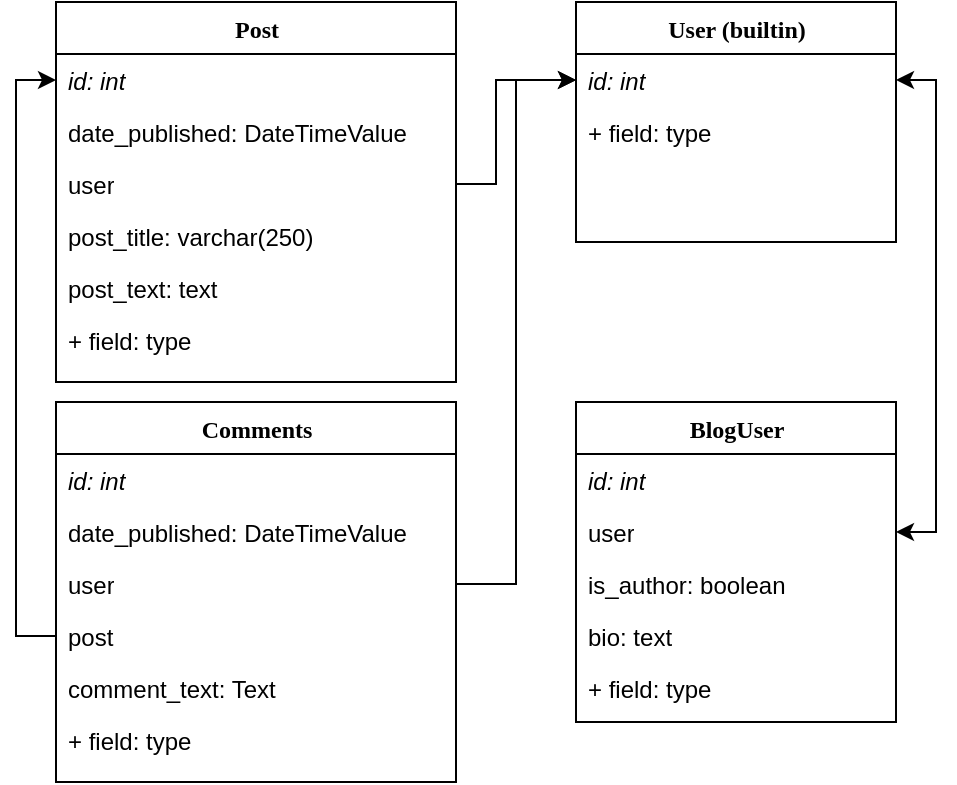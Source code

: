 <mxfile version="20.2.2" type="device" pages="2"><diagram name="models" id="9f46799a-70d6-7492-0946-bef42562c5a5"><mxGraphModel dx="513" dy="421" grid="1" gridSize="10" guides="1" tooltips="1" connect="1" arrows="1" fold="1" page="1" pageScale="1" pageWidth="1100" pageHeight="850" background="none" math="0" shadow="0"><root><mxCell id="0"/><mxCell id="1" parent="0"/><mxCell id="78961159f06e98e8-30" value="Post" style="swimlane;html=1;fontStyle=1;align=center;verticalAlign=top;childLayout=stackLayout;horizontal=1;startSize=26;horizontalStack=0;resizeParent=1;resizeLast=0;collapsible=1;marginBottom=0;swimlaneFillColor=#ffffff;rounded=0;shadow=0;comic=0;labelBackgroundColor=none;strokeWidth=1;fillColor=none;fontFamily=Verdana;fontSize=12" parent="1" vertex="1"><mxGeometry x="80" y="30" width="200" height="190" as="geometry"/></mxCell><mxCell id="78961159f06e98e8-31" value="&lt;i&gt;id: int&lt;/i&gt;" style="text;html=1;strokeColor=none;fillColor=none;align=left;verticalAlign=top;spacingLeft=4;spacingRight=4;whiteSpace=wrap;overflow=hidden;rotatable=0;points=[[0,0.5],[1,0.5]];portConstraint=eastwest;" parent="78961159f06e98e8-30" vertex="1"><mxGeometry y="26" width="200" height="26" as="geometry"/></mxCell><mxCell id="78961159f06e98e8-32" value="date_published: DateTimeValue" style="text;html=1;strokeColor=none;fillColor=none;align=left;verticalAlign=top;spacingLeft=4;spacingRight=4;whiteSpace=wrap;overflow=hidden;rotatable=0;points=[[0,0.5],[1,0.5]];portConstraint=eastwest;" parent="78961159f06e98e8-30" vertex="1"><mxGeometry y="52" width="200" height="26" as="geometry"/></mxCell><mxCell id="78961159f06e98e8-34" value="user" style="text;html=1;strokeColor=none;fillColor=none;align=left;verticalAlign=top;spacingLeft=4;spacingRight=4;whiteSpace=wrap;overflow=hidden;rotatable=0;points=[[0,0.5],[1,0.5]];portConstraint=eastwest;" parent="78961159f06e98e8-30" vertex="1"><mxGeometry y="78" width="200" height="26" as="geometry"/></mxCell><mxCell id="78961159f06e98e8-37" value="post_title: varchar(250)" style="text;html=1;strokeColor=none;fillColor=none;align=left;verticalAlign=top;spacingLeft=4;spacingRight=4;whiteSpace=wrap;overflow=hidden;rotatable=0;points=[[0,0.5],[1,0.5]];portConstraint=eastwest;" parent="78961159f06e98e8-30" vertex="1"><mxGeometry y="104" width="200" height="26" as="geometry"/></mxCell><mxCell id="78961159f06e98e8-36" value="post_text: text" style="text;html=1;strokeColor=none;fillColor=none;align=left;verticalAlign=top;spacingLeft=4;spacingRight=4;whiteSpace=wrap;overflow=hidden;rotatable=0;points=[[0,0.5],[1,0.5]];portConstraint=eastwest;" parent="78961159f06e98e8-30" vertex="1"><mxGeometry y="130" width="200" height="26" as="geometry"/></mxCell><mxCell id="U2T8T6MUIF2R7dJg7yoa-1" value="+ field: type" style="text;html=1;strokeColor=none;fillColor=none;align=left;verticalAlign=top;spacingLeft=4;spacingRight=4;whiteSpace=wrap;overflow=hidden;rotatable=0;points=[[0,0.5],[1,0.5]];portConstraint=eastwest;" parent="78961159f06e98e8-30" vertex="1"><mxGeometry y="156" width="200" height="26" as="geometry"/></mxCell><mxCell id="78961159f06e98e8-43" value="BlogUser" style="swimlane;html=1;fontStyle=1;align=center;verticalAlign=top;childLayout=stackLayout;horizontal=1;startSize=26;horizontalStack=0;resizeParent=1;resizeLast=0;collapsible=1;marginBottom=0;swimlaneFillColor=#ffffff;rounded=0;shadow=0;comic=0;labelBackgroundColor=none;strokeWidth=1;fillColor=none;fontFamily=Verdana;fontSize=12" parent="1" vertex="1"><mxGeometry x="340" y="230" width="160" height="160" as="geometry"><mxRectangle x="750" y="30" width="70" height="30" as="alternateBounds"/></mxGeometry></mxCell><mxCell id="78961159f06e98e8-44" value="&lt;i&gt;id: int&lt;/i&gt;" style="text;html=1;strokeColor=none;fillColor=none;align=left;verticalAlign=top;spacingLeft=4;spacingRight=4;whiteSpace=wrap;overflow=hidden;rotatable=0;points=[[0,0.5],[1,0.5]];portConstraint=eastwest;" parent="78961159f06e98e8-43" vertex="1"><mxGeometry y="26" width="160" height="26" as="geometry"/></mxCell><mxCell id="B7oPFtp6sQzttQAtXE6x-14" value="user" style="text;html=1;strokeColor=none;fillColor=none;align=left;verticalAlign=top;spacingLeft=4;spacingRight=4;whiteSpace=wrap;overflow=hidden;rotatable=0;points=[[0,0.5],[1,0.5]];portConstraint=eastwest;" parent="78961159f06e98e8-43" vertex="1"><mxGeometry y="52" width="160" height="26" as="geometry"/></mxCell><mxCell id="B7oPFtp6sQzttQAtXE6x-3" value="is_author: boolean" style="text;html=1;strokeColor=none;fillColor=none;align=left;verticalAlign=top;spacingLeft=4;spacingRight=4;whiteSpace=wrap;overflow=hidden;rotatable=0;points=[[0,0.5],[1,0.5]];portConstraint=eastwest;" parent="78961159f06e98e8-43" vertex="1"><mxGeometry y="78" width="160" height="26" as="geometry"/></mxCell><mxCell id="B7oPFtp6sQzttQAtXE6x-15" value="bio: text" style="text;html=1;strokeColor=none;fillColor=none;align=left;verticalAlign=top;spacingLeft=4;spacingRight=4;whiteSpace=wrap;overflow=hidden;rotatable=0;points=[[0,0.5],[1,0.5]];portConstraint=eastwest;" parent="78961159f06e98e8-43" vertex="1"><mxGeometry y="104" width="160" height="26" as="geometry"/></mxCell><mxCell id="B7oPFtp6sQzttQAtXE6x-13" value="+ field: type" style="text;html=1;strokeColor=none;fillColor=none;align=left;verticalAlign=top;spacingLeft=4;spacingRight=4;whiteSpace=wrap;overflow=hidden;rotatable=0;points=[[0,0.5],[1,0.5]];portConstraint=eastwest;" parent="78961159f06e98e8-43" vertex="1"><mxGeometry y="130" width="160" height="26" as="geometry"/></mxCell><mxCell id="78961159f06e98e8-56" value="Comments" style="swimlane;html=1;fontStyle=1;align=center;verticalAlign=top;childLayout=stackLayout;horizontal=1;startSize=26;horizontalStack=0;resizeParent=1;resizeLast=0;collapsible=1;marginBottom=0;swimlaneFillColor=#ffffff;rounded=0;shadow=0;comic=0;labelBackgroundColor=none;strokeWidth=1;fillColor=none;fontFamily=Verdana;fontSize=12" parent="1" vertex="1"><mxGeometry x="80" y="230" width="200" height="190" as="geometry"/></mxCell><mxCell id="78961159f06e98e8-57" value="&lt;i&gt;id: int&lt;/i&gt;" style="text;html=1;strokeColor=none;fillColor=none;align=left;verticalAlign=top;spacingLeft=4;spacingRight=4;whiteSpace=wrap;overflow=hidden;rotatable=0;points=[[0,0.5],[1,0.5]];portConstraint=eastwest;" parent="78961159f06e98e8-56" vertex="1"><mxGeometry y="26" width="200" height="26" as="geometry"/></mxCell><mxCell id="78961159f06e98e8-58" value="date_published: DateTimeValue" style="text;html=1;strokeColor=none;fillColor=none;align=left;verticalAlign=top;spacingLeft=4;spacingRight=4;whiteSpace=wrap;overflow=hidden;rotatable=0;points=[[0,0.5],[1,0.5]];portConstraint=eastwest;" parent="78961159f06e98e8-56" vertex="1"><mxGeometry y="52" width="200" height="26" as="geometry"/></mxCell><mxCell id="78961159f06e98e8-59" value="user" style="text;html=1;strokeColor=none;fillColor=none;align=left;verticalAlign=top;spacingLeft=4;spacingRight=4;whiteSpace=wrap;overflow=hidden;rotatable=0;points=[[0,0.5],[1,0.5]];portConstraint=eastwest;" parent="78961159f06e98e8-56" vertex="1"><mxGeometry y="78" width="200" height="26" as="geometry"/></mxCell><mxCell id="78961159f06e98e8-60" value="post" style="text;html=1;strokeColor=none;fillColor=none;align=left;verticalAlign=top;spacingLeft=4;spacingRight=4;whiteSpace=wrap;overflow=hidden;rotatable=0;points=[[0,0.5],[1,0.5]];portConstraint=eastwest;" parent="78961159f06e98e8-56" vertex="1"><mxGeometry y="104" width="200" height="26" as="geometry"/></mxCell><mxCell id="78961159f06e98e8-61" value="comment_text: Text" style="text;html=1;strokeColor=none;fillColor=none;align=left;verticalAlign=top;spacingLeft=4;spacingRight=4;whiteSpace=wrap;overflow=hidden;rotatable=0;points=[[0,0.5],[1,0.5]];portConstraint=eastwest;" parent="78961159f06e98e8-56" vertex="1"><mxGeometry y="130" width="200" height="26" as="geometry"/></mxCell><mxCell id="78961159f06e98e8-62" value="+ field: type" style="text;html=1;strokeColor=none;fillColor=none;align=left;verticalAlign=top;spacingLeft=4;spacingRight=4;whiteSpace=wrap;overflow=hidden;rotatable=0;points=[[0,0.5],[1,0.5]];portConstraint=eastwest;" parent="78961159f06e98e8-56" vertex="1"><mxGeometry y="156" width="200" height="26" as="geometry"/></mxCell><mxCell id="B7oPFtp6sQzttQAtXE6x-18" style="edgeStyle=orthogonalEdgeStyle;rounded=0;orthogonalLoop=1;jettySize=auto;html=1;entryX=0;entryY=0.5;entryDx=0;entryDy=0;" parent="1" source="78961159f06e98e8-59" target="kHMSqYIH2rpGXJTLske--2" edge="1"><mxGeometry relative="1" as="geometry"/></mxCell><mxCell id="B7oPFtp6sQzttQAtXE6x-19" style="edgeStyle=orthogonalEdgeStyle;rounded=0;orthogonalLoop=1;jettySize=auto;html=1;entryX=0;entryY=0.5;entryDx=0;entryDy=0;" parent="1" source="78961159f06e98e8-34" target="kHMSqYIH2rpGXJTLske--2" edge="1"><mxGeometry relative="1" as="geometry"><Array as="points"><mxPoint x="300" y="121"/><mxPoint x="300" y="69"/></Array></mxGeometry></mxCell><mxCell id="B7oPFtp6sQzttQAtXE6x-20" style="edgeStyle=orthogonalEdgeStyle;rounded=0;orthogonalLoop=1;jettySize=auto;html=1;entryX=0;entryY=0.5;entryDx=0;entryDy=0;" parent="1" source="78961159f06e98e8-60" target="78961159f06e98e8-31" edge="1"><mxGeometry relative="1" as="geometry"/></mxCell><mxCell id="kHMSqYIH2rpGXJTLske--1" value="User (builtin)" style="swimlane;html=1;fontStyle=1;align=center;verticalAlign=top;childLayout=stackLayout;horizontal=1;startSize=26;horizontalStack=0;resizeParent=1;resizeLast=0;collapsible=1;marginBottom=0;swimlaneFillColor=#ffffff;rounded=0;shadow=0;comic=0;labelBackgroundColor=none;strokeWidth=1;fillColor=none;fontFamily=Verdana;fontSize=12" parent="1" vertex="1"><mxGeometry x="340" y="30" width="160" height="120" as="geometry"/></mxCell><mxCell id="kHMSqYIH2rpGXJTLske--2" value="&lt;i&gt;id: int&lt;/i&gt;" style="text;html=1;strokeColor=none;fillColor=none;align=left;verticalAlign=top;spacingLeft=4;spacingRight=4;whiteSpace=wrap;overflow=hidden;rotatable=0;points=[[0,0.5],[1,0.5]];portConstraint=eastwest;" parent="kHMSqYIH2rpGXJTLske--1" vertex="1"><mxGeometry y="26" width="160" height="26" as="geometry"/></mxCell><mxCell id="kHMSqYIH2rpGXJTLske--5" value="+ field: type" style="text;html=1;strokeColor=none;fillColor=none;align=left;verticalAlign=top;spacingLeft=4;spacingRight=4;whiteSpace=wrap;overflow=hidden;rotatable=0;points=[[0,0.5],[1,0.5]];portConstraint=eastwest;" parent="kHMSqYIH2rpGXJTLske--1" vertex="1"><mxGeometry y="52" width="160" height="26" as="geometry"/></mxCell><mxCell id="kHMSqYIH2rpGXJTLske--10" style="edgeStyle=orthogonalEdgeStyle;rounded=0;orthogonalLoop=1;jettySize=auto;html=1;entryX=1;entryY=0.5;entryDx=0;entryDy=0;startArrow=classic;startFill=1;exitX=1;exitY=0.5;exitDx=0;exitDy=0;" parent="1" source="B7oPFtp6sQzttQAtXE6x-14" target="kHMSqYIH2rpGXJTLske--2" edge="1"><mxGeometry relative="1" as="geometry"/></mxCell></root></mxGraphModel></diagram><diagram id="27nXmiAcE1AYHQiqNIyS" name="templates"><mxGraphModel dx="731" dy="414" grid="1" gridSize="10" guides="1" tooltips="1" connect="1" arrows="1" fold="1" page="1" pageScale="1" pageWidth="850" pageHeight="1100" math="0" shadow="0"><root><mxCell id="0"/><mxCell id="1" parent="0"/><mxCell id="jf709x8oVOcSQWJSyuRO-1" value="Classname" style="swimlane;html=1;fontStyle=1;align=center;verticalAlign=top;childLayout=stackLayout;horizontal=1;startSize=26;horizontalStack=0;resizeParent=1;resizeLast=0;collapsible=1;marginBottom=0;swimlaneFillColor=#ffffff;rounded=0;shadow=0;comic=0;labelBackgroundColor=none;strokeWidth=1;fillColor=none;fontFamily=Verdana;fontSize=12" parent="1" vertex="1"><mxGeometry x="40" y="40.0" width="160" height="216" as="geometry"/></mxCell><mxCell id="jf709x8oVOcSQWJSyuRO-2" value="id: int" style="text;html=1;strokeColor=none;fillColor=none;align=left;verticalAlign=top;spacingLeft=4;spacingRight=4;whiteSpace=wrap;overflow=hidden;rotatable=0;points=[[0,0.5],[1,0.5]];portConstraint=eastwest;" parent="jf709x8oVOcSQWJSyuRO-1" vertex="1"><mxGeometry y="26" width="160" height="26" as="geometry"/></mxCell><mxCell id="jf709x8oVOcSQWJSyuRO-3" value="name: varchar(250)" style="text;html=1;strokeColor=none;fillColor=none;align=left;verticalAlign=top;spacingLeft=4;spacingRight=4;whiteSpace=wrap;overflow=hidden;rotatable=0;points=[[0,0.5],[1,0.5]];portConstraint=eastwest;" parent="jf709x8oVOcSQWJSyuRO-1" vertex="1"><mxGeometry y="52" width="160" height="26" as="geometry"/></mxCell><mxCell id="jf709x8oVOcSQWJSyuRO-4" value="bio: Text" style="text;html=1;strokeColor=none;fillColor=none;align=left;verticalAlign=top;spacingLeft=4;spacingRight=4;whiteSpace=wrap;overflow=hidden;rotatable=0;points=[[0,0.5],[1,0.5]];portConstraint=eastwest;" parent="jf709x8oVOcSQWJSyuRO-1" vertex="1"><mxGeometry y="78" width="160" height="26" as="geometry"/></mxCell><mxCell id="jf709x8oVOcSQWJSyuRO-5" value="+ field: type" style="text;html=1;strokeColor=none;fillColor=none;align=left;verticalAlign=top;spacingLeft=4;spacingRight=4;whiteSpace=wrap;overflow=hidden;rotatable=0;points=[[0,0.5],[1,0.5]];portConstraint=eastwest;" parent="jf709x8oVOcSQWJSyuRO-1" vertex="1"><mxGeometry y="104" width="160" height="26" as="geometry"/></mxCell><mxCell id="jf709x8oVOcSQWJSyuRO-6" value="+ field: type" style="text;html=1;strokeColor=none;fillColor=none;align=left;verticalAlign=top;spacingLeft=4;spacingRight=4;whiteSpace=wrap;overflow=hidden;rotatable=0;points=[[0,0.5],[1,0.5]];portConstraint=eastwest;" parent="jf709x8oVOcSQWJSyuRO-1" vertex="1"><mxGeometry y="130" width="160" height="26" as="geometry"/></mxCell><mxCell id="jf709x8oVOcSQWJSyuRO-7" value="" style="line;html=1;strokeWidth=1;fillColor=none;align=left;verticalAlign=middle;spacingTop=-1;spacingLeft=3;spacingRight=3;rotatable=0;labelPosition=right;points=[];portConstraint=eastwest;" parent="jf709x8oVOcSQWJSyuRO-1" vertex="1"><mxGeometry y="156" width="160" height="8" as="geometry"/></mxCell><mxCell id="jf709x8oVOcSQWJSyuRO-8" value="+ method(type): type" style="text;html=1;strokeColor=none;fillColor=none;align=left;verticalAlign=top;spacingLeft=4;spacingRight=4;whiteSpace=wrap;overflow=hidden;rotatable=0;points=[[0,0.5],[1,0.5]];portConstraint=eastwest;" parent="jf709x8oVOcSQWJSyuRO-1" vertex="1"><mxGeometry y="164" width="160" height="26" as="geometry"/></mxCell><mxCell id="jf709x8oVOcSQWJSyuRO-9" value="+ method(type): type" style="text;html=1;strokeColor=none;fillColor=none;align=left;verticalAlign=top;spacingLeft=4;spacingRight=4;whiteSpace=wrap;overflow=hidden;rotatable=0;points=[[0,0.5],[1,0.5]];portConstraint=eastwest;" parent="jf709x8oVOcSQWJSyuRO-1" vertex="1"><mxGeometry y="190" width="160" height="26" as="geometry"/></mxCell></root></mxGraphModel></diagram></mxfile>